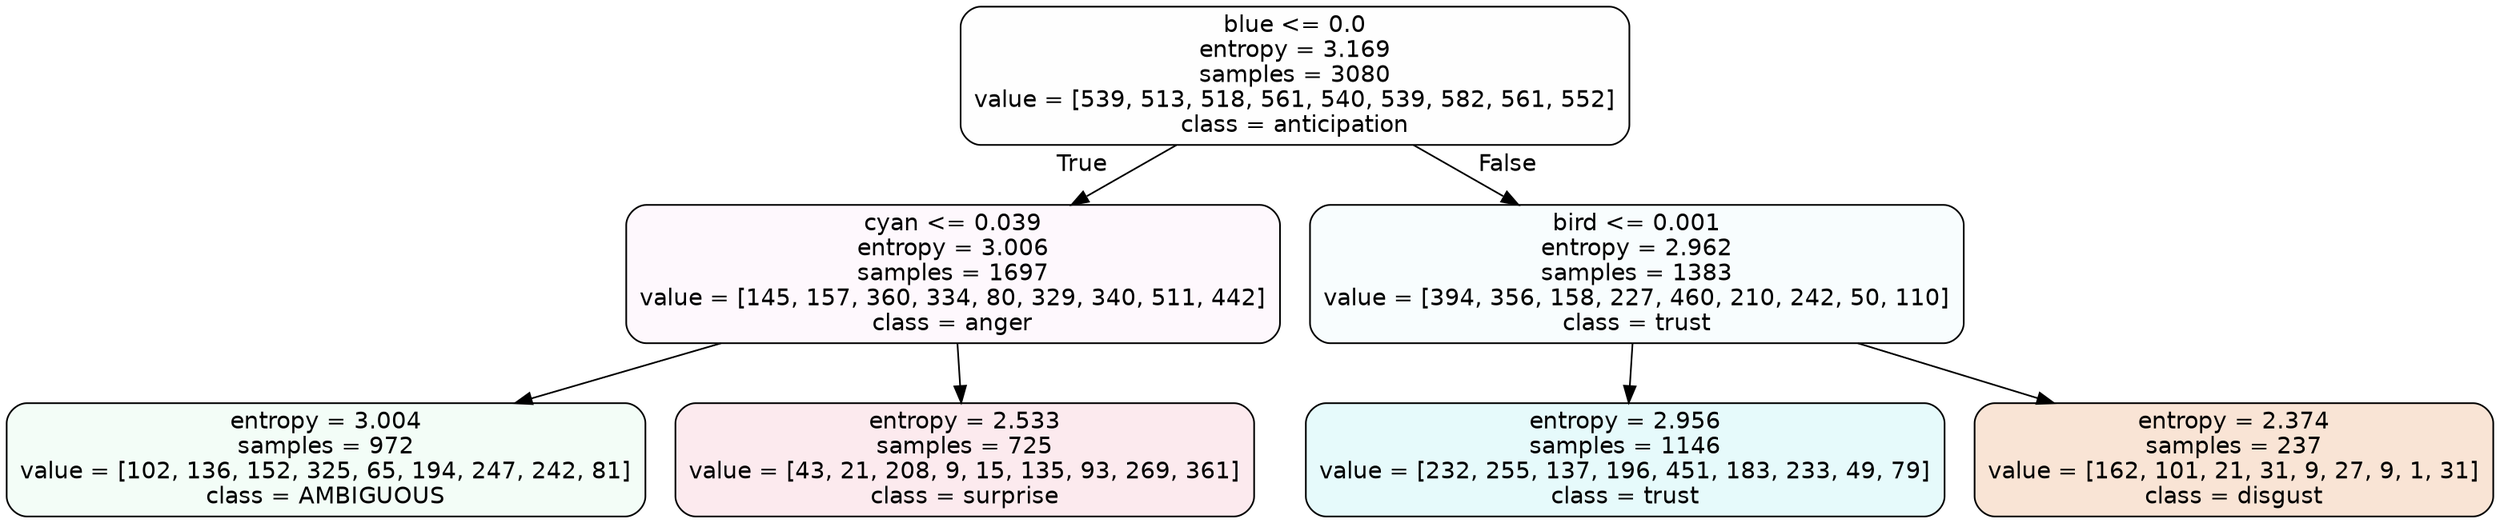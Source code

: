 digraph Tree {
node [shape=box, style="filled, rounded", color="black", fontname=helvetica] ;
edge [fontname=helvetica] ;
0 [label="blue <= 0.0\nentropy = 3.169\nsamples = 3080\nvalue = [539, 513, 518, 561, 540, 539, 582, 561, 552]\nclass = anticipation", fillcolor="#8139e501"] ;
1 [label="cyan <= 0.039\nentropy = 3.006\nsamples = 1697\nvalue = [145, 157, 360, 334, 80, 329, 340, 511, 442]\nclass = anger", fillcolor="#e539d708"] ;
0 -> 1 [labeldistance=2.5, labelangle=45, headlabel="True"] ;
2 [label="entropy = 3.004\nsamples = 972\nvalue = [102, 136, 152, 325, 65, 194, 247, 242, 81]\nclass = AMBIGUOUS", fillcolor="#39e5810f"] ;
1 -> 2 ;
3 [label="entropy = 2.533\nsamples = 725\nvalue = [43, 21, 208, 9, 15, 135, 93, 269, 361]\nclass = surprise", fillcolor="#e539641b"] ;
1 -> 3 ;
4 [label="bird <= 0.001\nentropy = 2.962\nsamples = 1383\nvalue = [394, 356, 158, 227, 460, 210, 242, 50, 110]\nclass = trust", fillcolor="#39d7e509"] ;
0 -> 4 [labeldistance=2.5, labelangle=-45, headlabel="False"] ;
5 [label="entropy = 2.956\nsamples = 1146\nvalue = [232, 255, 137, 196, 451, 183, 233, 49, 79]\nclass = trust", fillcolor="#39d7e520"] ;
4 -> 5 ;
6 [label="entropy = 2.374\nsamples = 237\nvalue = [162, 101, 21, 31, 9, 27, 9, 1, 31]\nclass = disgust", fillcolor="#e5813935"] ;
4 -> 6 ;
}